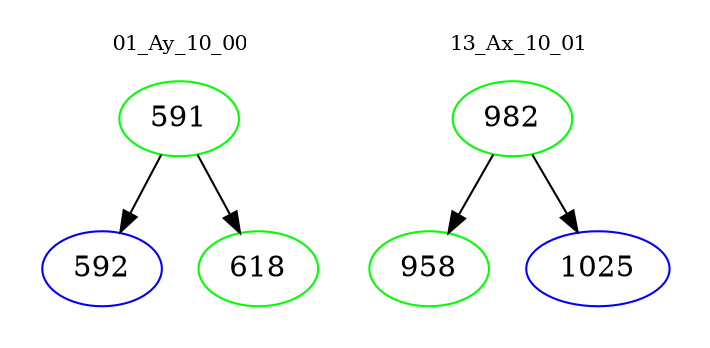 digraph{
subgraph cluster_0 {
color = white
label = "01_Ay_10_00";
fontsize=10;
T0_591 [label="591", color="green"]
T0_591 -> T0_592 [color="black"]
T0_592 [label="592", color="blue"]
T0_591 -> T0_618 [color="black"]
T0_618 [label="618", color="green"]
}
subgraph cluster_1 {
color = white
label = "13_Ax_10_01";
fontsize=10;
T1_982 [label="982", color="green"]
T1_982 -> T1_958 [color="black"]
T1_958 [label="958", color="green"]
T1_982 -> T1_1025 [color="black"]
T1_1025 [label="1025", color="blue"]
}
}
